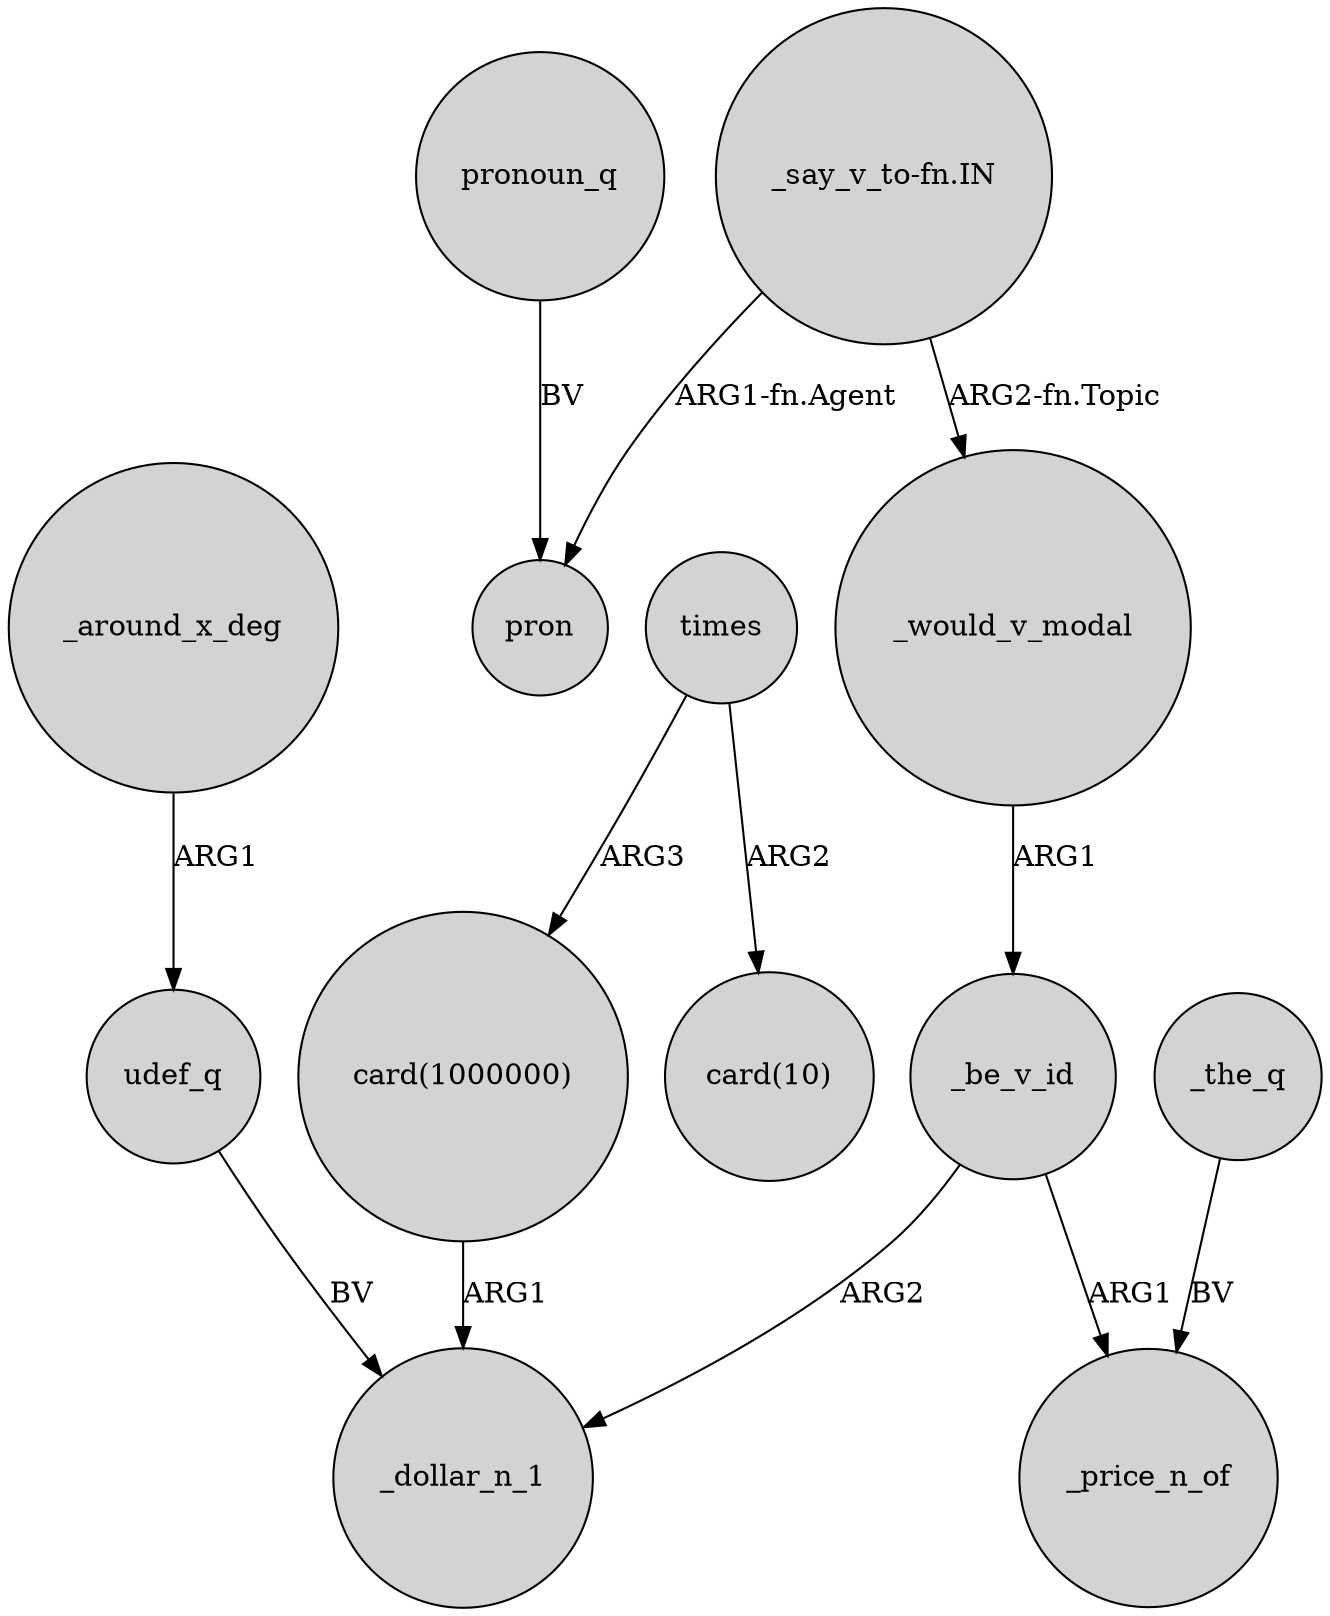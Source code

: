 digraph {
	node [shape=circle style=filled]
	"_say_v_to-fn.IN" -> _would_v_modal [label="ARG2-fn.Topic"]
	_be_v_id -> _dollar_n_1 [label=ARG2]
	"card(1000000)" -> _dollar_n_1 [label=ARG1]
	_would_v_modal -> _be_v_id [label=ARG1]
	times -> "card(1000000)" [label=ARG3]
	_the_q -> _price_n_of [label=BV]
	times -> "card(10)" [label=ARG2]
	_be_v_id -> _price_n_of [label=ARG1]
	_around_x_deg -> udef_q [label=ARG1]
	udef_q -> _dollar_n_1 [label=BV]
	"_say_v_to-fn.IN" -> pron [label="ARG1-fn.Agent"]
	pronoun_q -> pron [label=BV]
}
